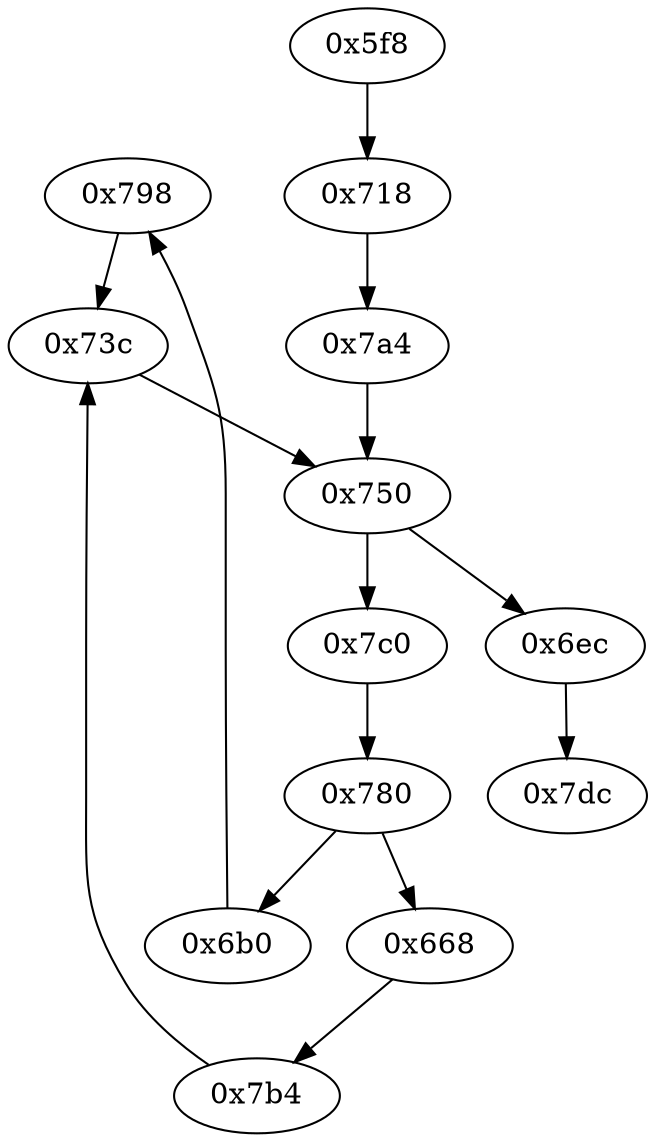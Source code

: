 strict digraph "" {
	"0x798"	 [opcode="[u'ldr', u'mov', u'b']"];
	"0x73c"	 [opcode="[u'ldr', u'mov', u'add', u'mov', u'b']"];
	"0x798" -> "0x73c";
	"0x7b4"	 [opcode="[u'ldr', u'mov', u'b']"];
	"0x7b4" -> "0x73c";
	"0x668"	 [opcode="[u'ldr', u'ldr', u'mul', u'str', u'ldr', u'b']"];
	"0x668" -> "0x7b4";
	"0x780"	 [opcode="[u'ldrb', u'ldr', u'ldr', u'cmp', u'mov', u'b']"];
	"0x780" -> "0x668";
	"0x6b0"	 [opcode="[u'ldr', u'ldr', u'add', u'str', u'ldr', u'b']"];
	"0x780" -> "0x6b0";
	"0x6ec"	 [opcode="[u'ldr', u'mov', u'bl', u'ldr', u'b']"];
	"0x7dc"	 [opcode="[u'mov', u'sub', u'pop']"];
	"0x6ec" -> "0x7dc";
	"0x6b0" -> "0x798";
	"0x7a4"	 [opcode="[u'mov', u'mov', u'mov', u'b']"];
	"0x750"	 [opcode="[u'str', u'str', u'ldr', u'ldrb', u'str', u'ldr', u'ldr', u'ldr', u'ldr', u'cmp', u'mov', u'b']"];
	"0x7a4" -> "0x750";
	"0x718"	 [opcode="[u'ldr', u'b']"];
	"0x718" -> "0x7a4";
	"0x73c" -> "0x750";
	"0x750" -> "0x6ec";
	"0x7c0"	 [opcode="[u'ldr', u'cmp', u'mov', u'mov', u'strb', u'ldr', u'b']"];
	"0x750" -> "0x7c0";
	"0x5f8"	 [opcode="[u'push', u'add', u'sub', u'mov', u'ldr', u'ldr', u'ldr', u'ldr', u'add', u'b']"];
	"0x5f8" -> "0x718";
	"0x7c0" -> "0x780";
}
